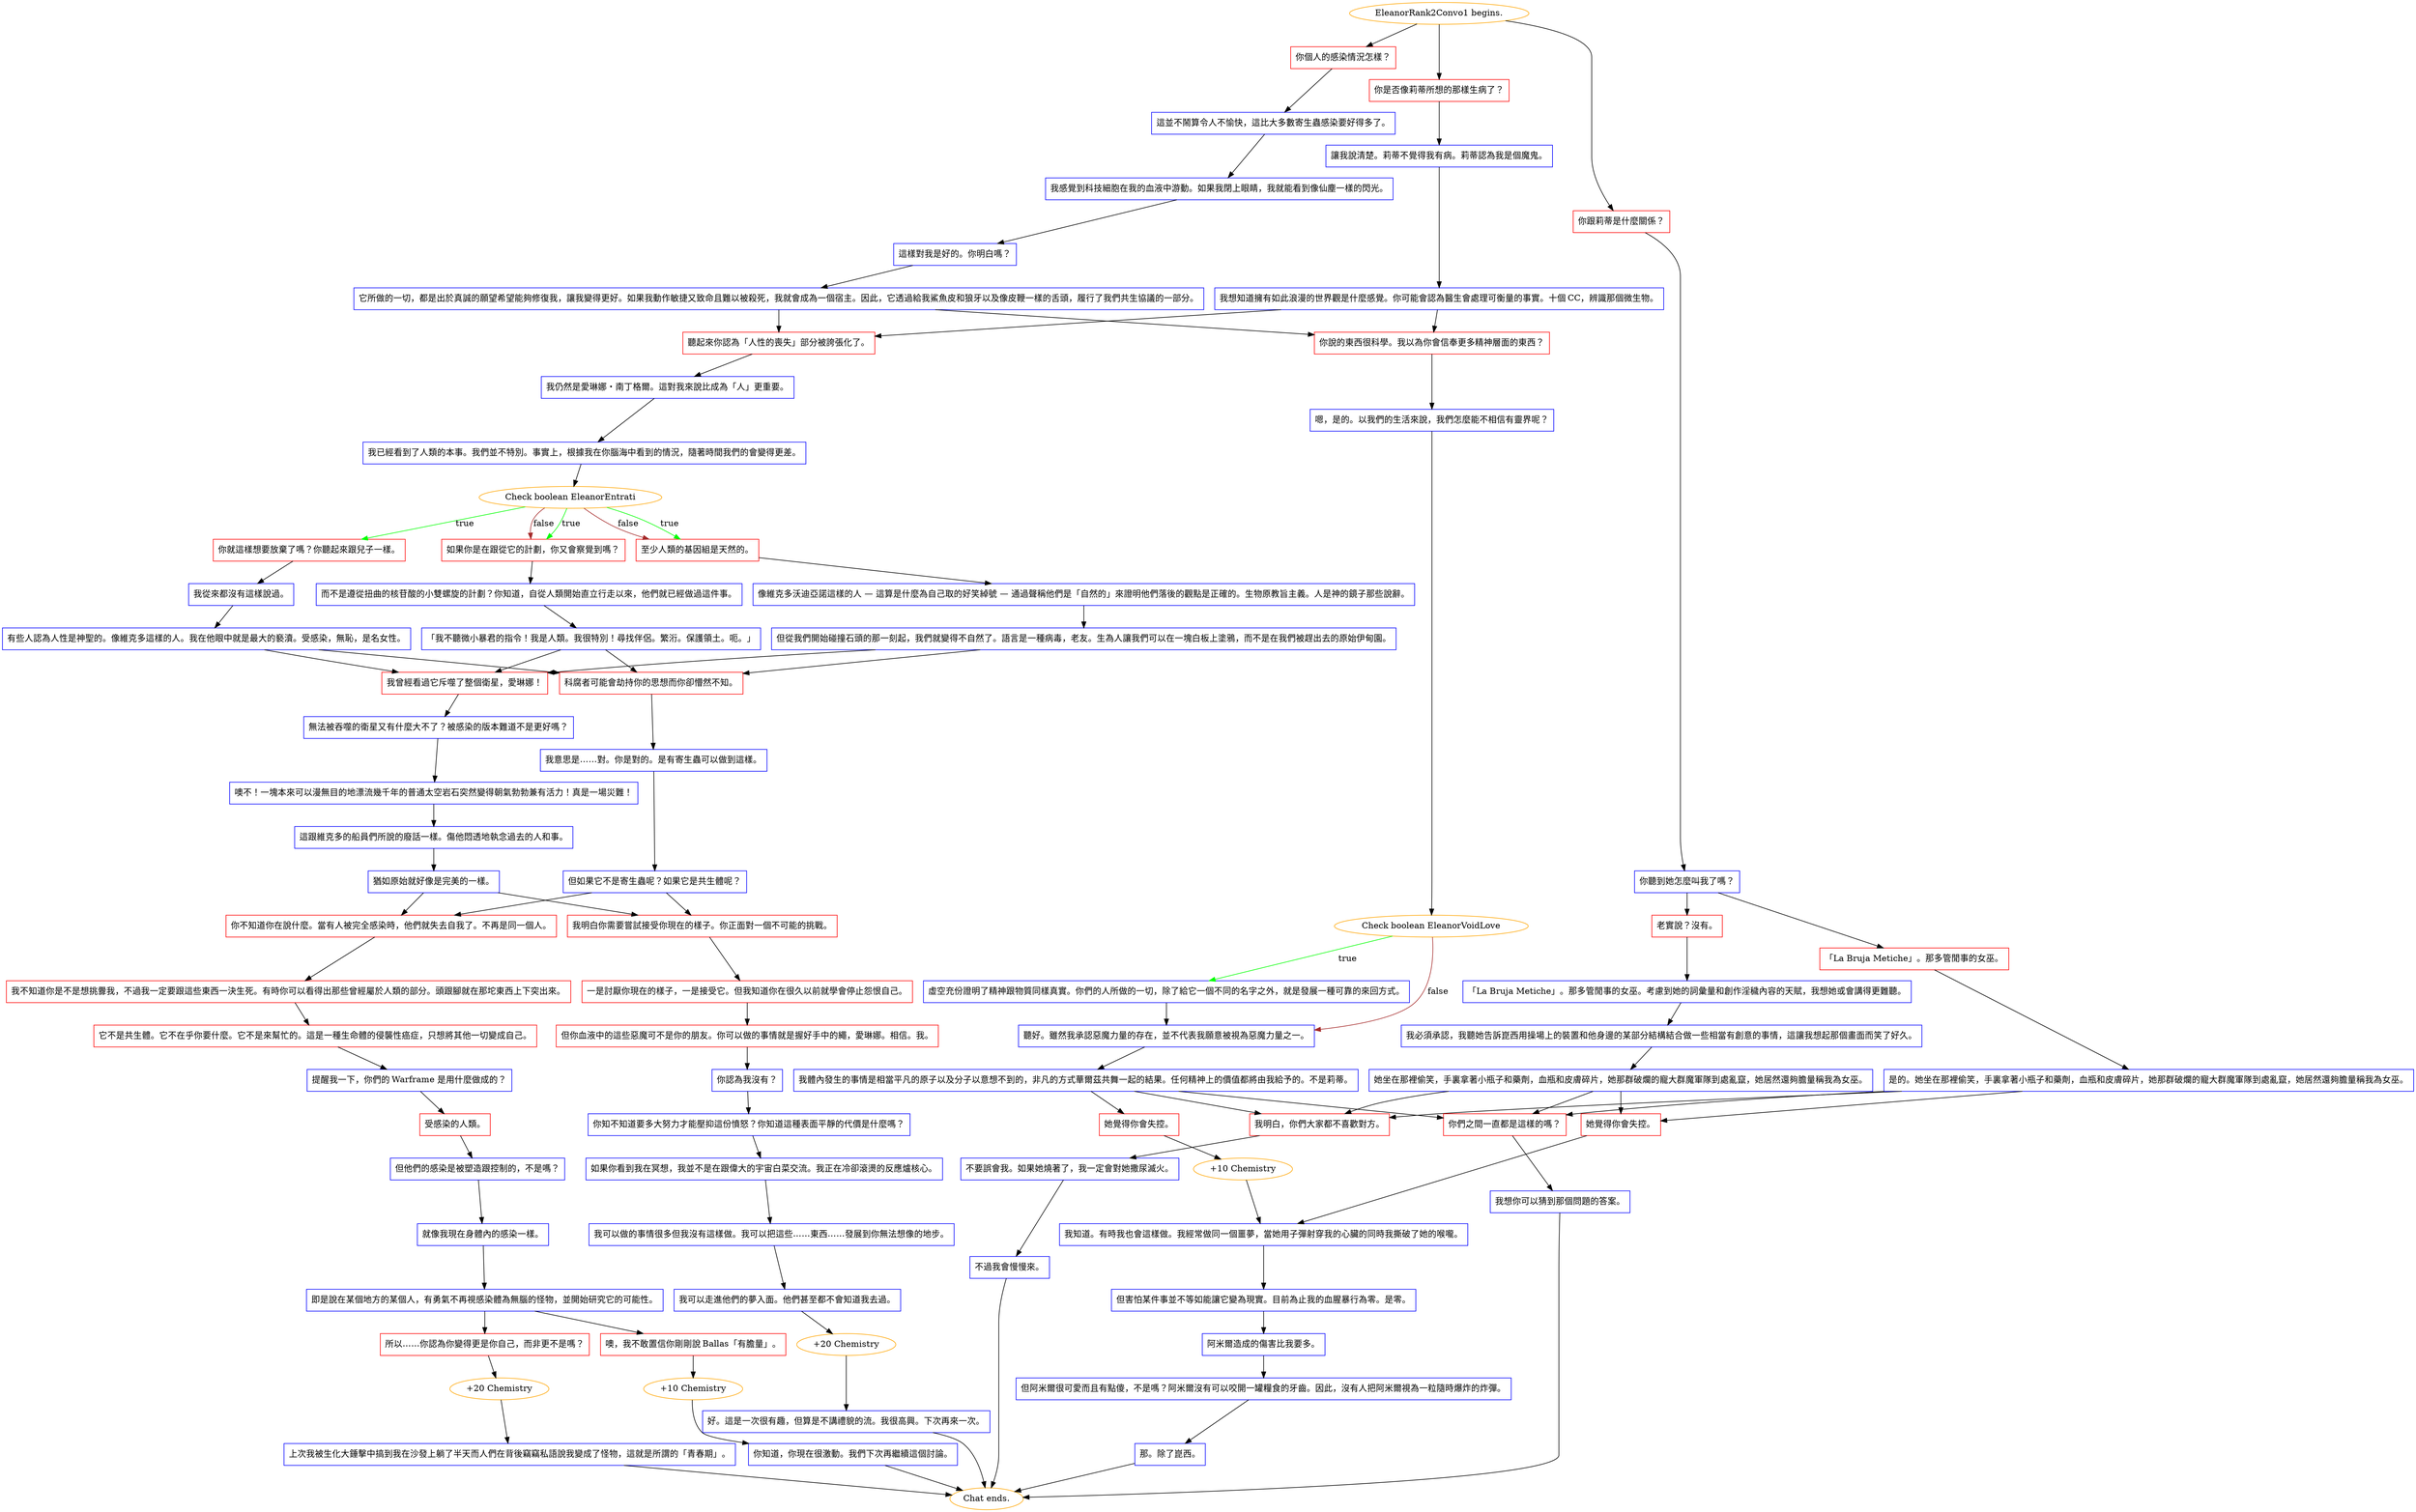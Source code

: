 digraph {
	"EleanorRank2Convo1 begins." [color=orange];
		"EleanorRank2Convo1 begins." -> j3265389494;
		"EleanorRank2Convo1 begins." -> j933588881;
		"EleanorRank2Convo1 begins." -> j1709096883;
	j3265389494 [label="你是否像莉蒂所想的那樣生病了？",shape=box,color=red];
		j3265389494 -> j1797023280;
	j933588881 [label="你個人的感染情況怎樣？",shape=box,color=red];
		j933588881 -> j2905162621;
	j1709096883 [label="你跟莉蒂是什麼關係？",shape=box,color=red];
		j1709096883 -> j3184521185;
	j1797023280 [label="讓我說清楚。莉蒂不覺得我有病。莉蒂認為我是個魔鬼。",shape=box,color=blue];
		j1797023280 -> j969304401;
	j2905162621 [label="這並不鬧算令人不愉快，這比大多數寄生蟲感染要好得多了。",shape=box,color=blue];
		j2905162621 -> j3646111317;
	j3184521185 [label="你聽到她怎麼叫我了嗎？",shape=box,color=blue];
		j3184521185 -> j2115020329;
		j3184521185 -> j533158012;
	j969304401 [label="我想知道擁有如此浪漫的世界觀是什麼感覺。你可能會認為醫生會處理可衡量的事實。十個 CC，辨識那個微生物。",shape=box,color=blue];
		j969304401 -> j1520289657;
		j969304401 -> j1245879932;
	j3646111317 [label="我感覺到科技細胞在我的血液中游動。如果我閉上眼睛，我就能看到像仙塵一樣的閃光。",shape=box,color=blue];
		j3646111317 -> j1568142131;
	j2115020329 [label="老實說？沒有。",shape=box,color=red];
		j2115020329 -> j4280311632;
	j533158012 [label="「La Bruja Metiche」。那多管閒事的女巫。",shape=box,color=red];
		j533158012 -> j1289750650;
	j1520289657 [label="你說的東西很科學。我以為你會信奉更多精神層面的東西？",shape=box,color=red];
		j1520289657 -> j277545329;
	j1245879932 [label="聽起來你認為「人性的喪失」部分被誇張化了。",shape=box,color=red];
		j1245879932 -> j3653460707;
	j1568142131 [label="這樣對我是好的。你明白嗎？",shape=box,color=blue];
		j1568142131 -> j3238893969;
	j4280311632 [label="「La Bruja Metiche」。那多管閒事的女巫。考慮到她的詞彙量和創作淫穢內容的天賦，我想她或會講得更難聽。",shape=box,color=blue];
		j4280311632 -> j377392240;
	j1289750650 [label="是的。她坐在那裡偷笑，手裏拿著小瓶子和藥劑，血瓶和皮膚碎片，她那群破爛的寵大群魔軍隊到處亂竄，她居然還夠膽量稱我為女巫。",shape=box,color=blue];
		j1289750650 -> j271555985;
		j1289750650 -> j862784552;
		j1289750650 -> j714799110;
	j277545329 [label="嗯，是的。以我們的生活來說，我們怎麼能不相信有靈界呢？",shape=box,color=blue];
		j277545329 -> j1554112057;
	j3653460707 [label="我仍然是愛琳娜・南丁格爾。這對我來說比成為「人」更重要。",shape=box,color=blue];
		j3653460707 -> j1142391240;
	j3238893969 [label="它所做的一切，都是出於真誠的願望希望能夠修復我，讓我變得更好。如果我動作敏捷又致命且難以被殺死，我就會成為一個宿主。因此，它透過給我鯊魚皮和狼牙以及像皮鞭一樣的舌頭，履行了我們共生協議的一部分。",shape=box,color=blue];
		j3238893969 -> j1520289657;
		j3238893969 -> j1245879932;
	j377392240 [label="我必須承認，我聽她告訴崑西用操場上的裝置和他身邊的某部分結構結合做一些相當有創意的事情，這讓我想起那個畫面而笑了好久。",shape=box,color=blue];
		j377392240 -> j1192893502;
	j271555985 [label="我明白，你們大家都不喜歡對方。",shape=box,color=red];
		j271555985 -> j3743376306;
	j862784552 [label="你們之間一直都是這樣的嗎？",shape=box,color=red];
		j862784552 -> j1578431552;
	j714799110 [label="她覺得你會失控。",shape=box,color=red];
		j714799110 -> j812804853;
	j1554112057 [label="Check boolean EleanorVoidLove",color=orange];
		j1554112057 -> j148948993 [label=true,color=green];
		j1554112057 -> j388053007 [label=false,color=brown];
	j1142391240 [label="我已經看到了人類的本事。我們並不特別。事實上，根據我在你腦海中看到的情況，隨著時間我們的會變得更差。",shape=box,color=blue];
		j1142391240 -> j2257438252;
	j1192893502 [label="她坐在那裡偷笑，手裏拿著小瓶子和藥劑，血瓶和皮膚碎片，她那群破爛的寵大群魔軍隊到處亂竄，她居然還夠膽量稱我為女巫。",shape=box,color=blue];
		j1192893502 -> j271555985;
		j1192893502 -> j862784552;
		j1192893502 -> j714799110;
	j3743376306 [label="不要誤會我。如果她燒著了，我一定會對她撒尿滅火。",shape=box,color=blue];
		j3743376306 -> j2953548715;
	j1578431552 [label="我想你可以猜到那個問題的答案。",shape=box,color=blue];
		j1578431552 -> "Chat ends.";
	j812804853 [label="我知道。有時我也會這樣做。我經常做同一個噩夢，當她用子彈射穿我的心臟的同時我撕破了她的喉嚨。",shape=box,color=blue];
		j812804853 -> j881650983;
	j148948993 [label="虛空充份證明了精神跟物質同樣真實。你們的人所做的一切，除了給它一個不同的名字之外，就是發展一種可靠的來回方式。",shape=box,color=blue];
		j148948993 -> j388053007;
	j388053007 [label="聽好。雖然我承認惡魔力量的存在，並不代表我願意被視為惡魔力量之一。",shape=box,color=blue];
		j388053007 -> j4020101883;
	j2257438252 [label="Check boolean EleanorEntrati",color=orange];
		j2257438252 -> j3035507480 [label=true,color=green];
		j2257438252 -> j3110111198 [label=true,color=green];
		j2257438252 -> j1586931073 [label=true,color=green];
		j2257438252 -> j3110111198 [label=false,color=brown];
		j2257438252 -> j1586931073 [label=false,color=brown];
	j2953548715 [label="不過我會慢慢來。",shape=box,color=blue];
		j2953548715 -> "Chat ends.";
	"Chat ends." [color=orange];
	j881650983 [label="但害怕某件事並不等如能讓它變為現實。目前為止我的血腥暴行為零。是零。",shape=box,color=blue];
		j881650983 -> j3544613007;
	j4020101883 [label="我體內發生的事情是相當平凡的原子以及分子以意想不到的，非凡的方式華爾茲共舞一起的結果。任何精神上的價值都將由我給予的。不是莉蒂。",shape=box,color=blue];
		j4020101883 -> j271555985;
		j4020101883 -> j862784552;
		j4020101883 -> j1265446462;
	j3035507480 [label="你就這樣想要放棄了嗎？你聽起來跟兒子一樣。",shape=box,color=red];
		j3035507480 -> j364518756;
	j3110111198 [label="如果你是在跟從它的計劃，你又會察覺到嗎？",shape=box,color=red];
		j3110111198 -> j1404834438;
	j1586931073 [label="至少人類的基因組是天然的。",shape=box,color=red];
		j1586931073 -> j149816626;
	j3544613007 [label="阿米爾造成的傷害比我要多。",shape=box,color=blue];
		j3544613007 -> j4063552517;
	j1265446462 [label="她覺得你會失控。",shape=box,color=red];
		j1265446462 -> j3596382463;
	j364518756 [label="我從來都沒有這樣說過。",shape=box,color=blue];
		j364518756 -> j608261656;
	j1404834438 [label="而不是遵從扭曲的核苷酸的小雙螺旋的計劃？你知道，自從人類開始直立行走以來，他們就已經做過這件事。",shape=box,color=blue];
		j1404834438 -> j3684447101;
	j149816626 [label="像維克多沃迪亞諾這樣的人 — 這算是什麼為自己取的好笑綽號 — 通過聲稱他們是「自然的」來證明他們落後的觀點是正確的。生物原教旨主義。人是神的鏡子那些說辭。",shape=box,color=blue];
		j149816626 -> j734710654;
	j4063552517 [label="但阿米爾很可愛而且有點傻，不是嗎？阿米爾沒有可以咬開一罐糧食的牙齒。因此，沒有人把阿米爾視為一粒隨時爆炸的炸彈。",shape=box,color=blue];
		j4063552517 -> j3845070293;
	j3596382463 [label="+10 Chemistry",color=orange];
		j3596382463 -> j812804853;
	j608261656 [label="有些人認為人性是神聖的。像維克多這樣的人。我在他眼中就是最大的褻瀆。受感染，無恥，是名女性。",shape=box,color=blue];
		j608261656 -> j64724002;
		j608261656 -> j3833077740;
	j3684447101 [label="「我不聽微小暴君的指令！我是人類。我很特別！尋找伴侶。繁洐。保護領土。呃。」",shape=box,color=blue];
		j3684447101 -> j64724002;
		j3684447101 -> j3833077740;
	j734710654 [label="但從我們開始碰撞石頭的那一刻起，我們就變得不自然了。語言是一種病毒，老友。生為人讓我們可以在一塊白板上塗鴉，而不是在我們被趕出去的原始伊甸園。",shape=box,color=blue];
		j734710654 -> j64724002;
		j734710654 -> j3833077740;
	j3845070293 [label="那。除了崑西。",shape=box,color=blue];
		j3845070293 -> "Chat ends.";
	j64724002 [label="科腐者可能會劫持你的思想而你卻懵然不知。",shape=box,color=red];
		j64724002 -> j825407248;
	j3833077740 [label="我曾經看過它斥噬了整個衛星，愛琳娜！",shape=box,color=red];
		j3833077740 -> j268202367;
	j825407248 [label="我意思是……對。你是對的。是有寄生蟲可以做到這樣。",shape=box,color=blue];
		j825407248 -> j702174987;
	j268202367 [label="無法被吞噬的衛星又有什麼大不了？被感染的版本難道不是更好嗎？",shape=box,color=blue];
		j268202367 -> j2059973395;
	j702174987 [label="但如果它不是寄生蟲呢？如果它是共生體呢？",shape=box,color=blue];
		j702174987 -> j1293744568;
		j702174987 -> j2883302728;
	j2059973395 [label="噢不！一塊本來可以漫無目的地漂流幾千年的普通太空岩石突然變得朝氣勃勃兼有活力！真是一場災難！",shape=box,color=blue];
		j2059973395 -> j1668351834;
	j1293744568 [label="你不知道你在說什麼。當有人被完全感染時，他們就失去自我了。不再是同一個人。",shape=box,color=red];
		j1293744568 -> j3953021440;
	j2883302728 [label="我明白你需要嘗試接受你現在的樣子。你正面對一個不可能的挑戰。",shape=box,color=red];
		j2883302728 -> j2163247819;
	j1668351834 [label="這跟維克多的船員們所說的廢話一樣。傷他悶透地執念過去的人和事。",shape=box,color=blue];
		j1668351834 -> j3272798661;
	j3953021440 [label="我不知道你是不是想挑釁我，不過我一定要跟這些東西一決生死。有時你可以看得出那些曾經屬於人類的部分。頭跟腳就在那坨東西上下突出來。",shape=box,color=red];
		j3953021440 -> j832795733;
	j2163247819 [label="一是討厭你現在的樣子，一是接受它。但我知道你在很久以前就學會停止怨恨自己。",shape=box,color=red];
		j2163247819 -> j2651583984;
	j3272798661 [label="猶如原始就好像是完美的一樣。",shape=box,color=blue];
		j3272798661 -> j1293744568;
		j3272798661 -> j2883302728;
	j832795733 [label="它不是共生體。它不在乎你要什麼。它不是來幫忙的。這是一種生命體的侵襲性癌症，只想將其他一切變成自己。",shape=box,color=red];
		j832795733 -> j2250243193;
	j2651583984 [label="但你血液中的這些惡魔可不是你的朋友。你可以做的事情就是握好手中的繩，愛琳娜。相信。我。",shape=box,color=red];
		j2651583984 -> j1980181109;
	j2250243193 [label="提醒我一下，你們的 Warframe 是用什麼做成的？",shape=box,color=blue];
		j2250243193 -> j500208049;
	j1980181109 [label="你認為我沒有？",shape=box,color=blue];
		j1980181109 -> j305642747;
	j500208049 [label="受感染的人類。",shape=box,color=red];
		j500208049 -> j2702386186;
	j305642747 [label="你知不知道要多大努力才能壓抑這份憤怒？你知道這種表面平靜的代價是什麼嗎？",shape=box,color=blue];
		j305642747 -> j1637368583;
	j2702386186 [label="但他們的感染是被塑造跟控制的，不是嗎？",shape=box,color=blue];
		j2702386186 -> j2947385687;
	j1637368583 [label="如果你看到我在冥想，我並不是在跟偉大的宇宙白菜交流。我正在冷卻滾燙的反應爐核心。",shape=box,color=blue];
		j1637368583 -> j121336139;
	j2947385687 [label="就像我現在身體內的感染一樣。",shape=box,color=blue];
		j2947385687 -> j1600825794;
	j121336139 [label="我可以做的事情很多但我沒有這樣做。我可以把這些……東西……發展到你無法想像的地步。",shape=box,color=blue];
		j121336139 -> j1364263377;
	j1600825794 [label="即是說在某個地方的某個人，有勇氣不再視感染體為無腦的怪物，並開始研究它的可能性。",shape=box,color=blue];
		j1600825794 -> j184999672;
		j1600825794 -> j1880991078;
	j1364263377 [label="我可以走進他們的夢入面。他們甚至都不會知道我去過。",shape=box,color=blue];
		j1364263377 -> j1177502586;
	j184999672 [label="噢，我不敢置信你剛剛說 Ballas「有膽量」。",shape=box,color=red];
		j184999672 -> j3551757141;
	j1880991078 [label="所以……你認為你變得更是你自己，而非更不是嗎？",shape=box,color=red];
		j1880991078 -> j1799725959;
	j1177502586 [label="+20 Chemistry",color=orange];
		j1177502586 -> j1103860298;
	j3551757141 [label="+10 Chemistry",color=orange];
		j3551757141 -> j2280308942;
	j1799725959 [label="+20 Chemistry",color=orange];
		j1799725959 -> j251915213;
	j1103860298 [label="好。這是一次很有趣，但算是不講禮貌的流。我很高興。下次再來一次。",shape=box,color=blue];
		j1103860298 -> "Chat ends.";
	j2280308942 [label="你知道，你現在很激動。我們下次再繼續這個討論。",shape=box,color=blue];
		j2280308942 -> "Chat ends.";
	j251915213 [label="上次我被生化大錘擊中搞到我在沙發上躺了半天而人們在背後竊竊私語說我變成了怪物，這就是所謂的「青春期」。",shape=box,color=blue];
		j251915213 -> "Chat ends.";
}